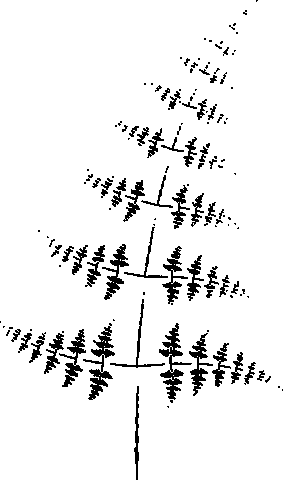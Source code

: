 // Barnsley's fern
// Fougère de Barnsley
size(5cm,0);

real ab=85, ac=-5;
real rc=0.8, rb=0.3;
path trk=(0,0)--(0,1);

transform [] t;
t[1] =shift(0,1)*rotate(ab)*scale(rb);
t[2] =shift(0,1)*rotate(-ab)*scale(rb);
t[3] =shift(0,1)*rotate(ac)*scale(rc);
real sum=0;

for(int i=0; i<100; ++i) sum+=(rc*cos(ac*pi/180))^i;
t[4] =xscale(0.01)*yscale(1/sum);

picture pic;
draw(pic,trk);
pair pt=(0,0);

for(int i=0; i < 1000; ++i) {
  pt=t[ 1+floor((3.0*rand()/randMax)) ]*pt;
}

int nbt;
for(int i=0; i < 200000; ++i) {
  nbt=1+floor((4.0*rand()/randMax));
  pt=t[nbt]*pt;
  draw(pt);
}
